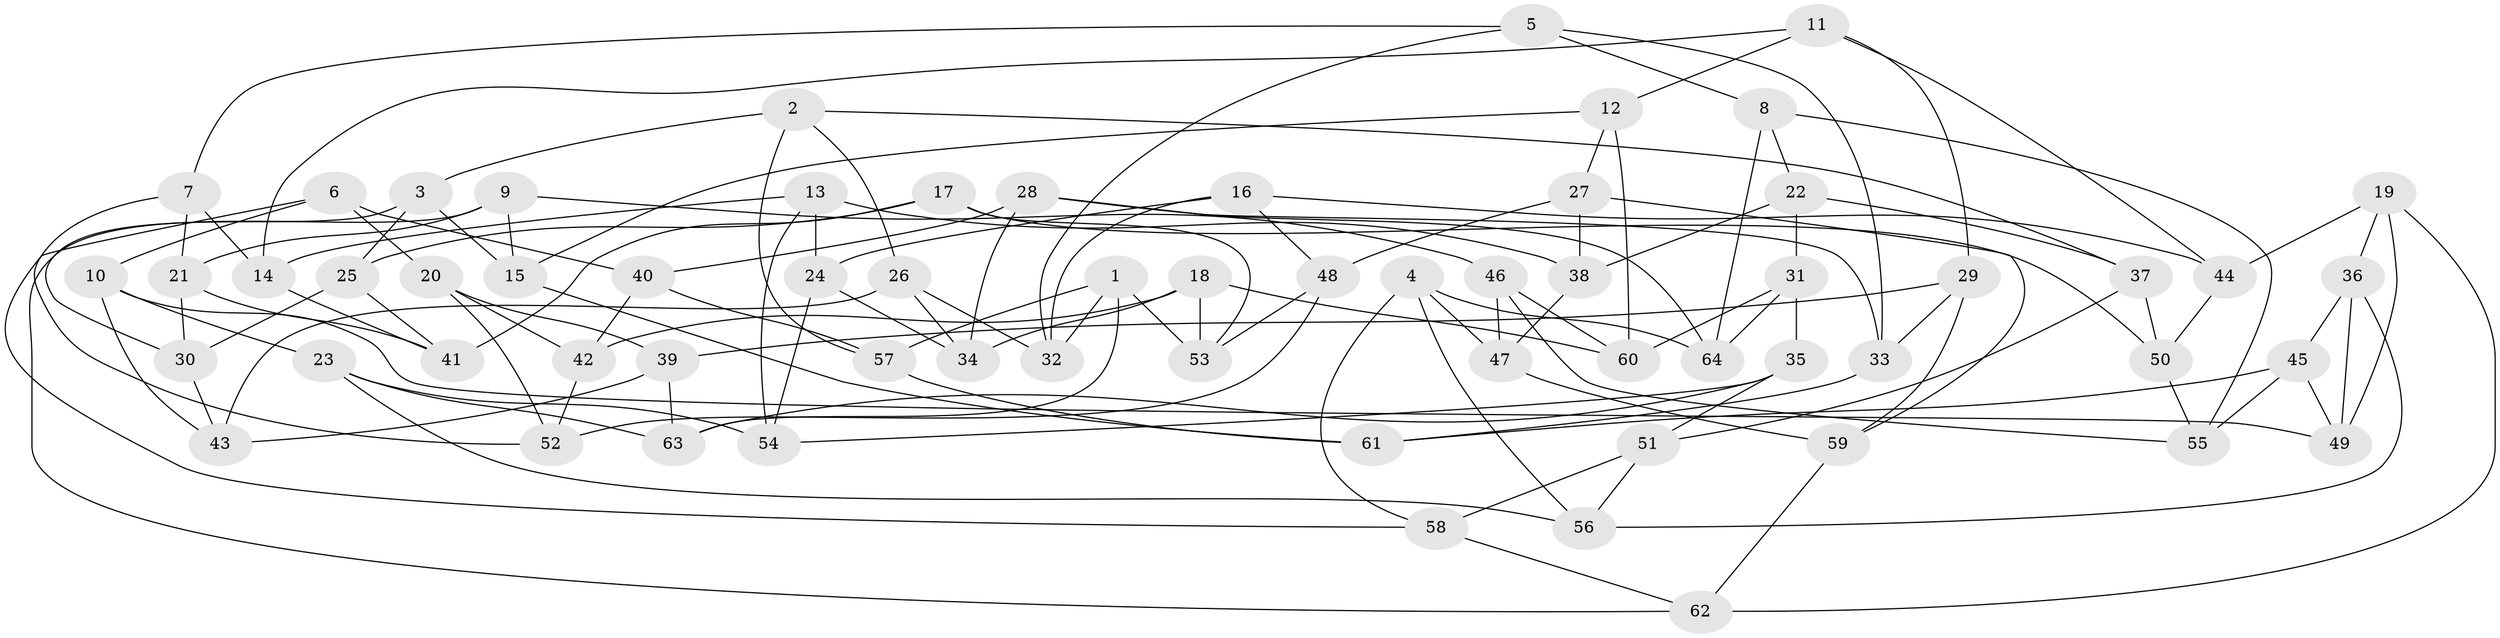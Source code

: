 // coarse degree distribution, {4: 0.36, 10: 0.08, 5: 0.12, 13: 0.04, 8: 0.08, 18: 0.04, 3: 0.24, 6: 0.04}
// Generated by graph-tools (version 1.1) at 2025/20/03/04/25 18:20:41]
// undirected, 64 vertices, 128 edges
graph export_dot {
graph [start="1"]
  node [color=gray90,style=filled];
  1;
  2;
  3;
  4;
  5;
  6;
  7;
  8;
  9;
  10;
  11;
  12;
  13;
  14;
  15;
  16;
  17;
  18;
  19;
  20;
  21;
  22;
  23;
  24;
  25;
  26;
  27;
  28;
  29;
  30;
  31;
  32;
  33;
  34;
  35;
  36;
  37;
  38;
  39;
  40;
  41;
  42;
  43;
  44;
  45;
  46;
  47;
  48;
  49;
  50;
  51;
  52;
  53;
  54;
  55;
  56;
  57;
  58;
  59;
  60;
  61;
  62;
  63;
  64;
  1 -- 53;
  1 -- 57;
  1 -- 63;
  1 -- 32;
  2 -- 37;
  2 -- 26;
  2 -- 3;
  2 -- 57;
  3 -- 15;
  3 -- 30;
  3 -- 25;
  4 -- 56;
  4 -- 64;
  4 -- 47;
  4 -- 58;
  5 -- 7;
  5 -- 33;
  5 -- 32;
  5 -- 8;
  6 -- 40;
  6 -- 20;
  6 -- 10;
  6 -- 58;
  7 -- 52;
  7 -- 21;
  7 -- 14;
  8 -- 55;
  8 -- 64;
  8 -- 22;
  9 -- 62;
  9 -- 21;
  9 -- 46;
  9 -- 15;
  10 -- 23;
  10 -- 43;
  10 -- 49;
  11 -- 29;
  11 -- 14;
  11 -- 44;
  11 -- 12;
  12 -- 60;
  12 -- 15;
  12 -- 27;
  13 -- 54;
  13 -- 24;
  13 -- 38;
  13 -- 14;
  14 -- 41;
  15 -- 61;
  16 -- 44;
  16 -- 48;
  16 -- 32;
  16 -- 24;
  17 -- 53;
  17 -- 41;
  17 -- 50;
  17 -- 25;
  18 -- 42;
  18 -- 53;
  18 -- 34;
  18 -- 60;
  19 -- 49;
  19 -- 36;
  19 -- 44;
  19 -- 62;
  20 -- 42;
  20 -- 52;
  20 -- 39;
  21 -- 41;
  21 -- 30;
  22 -- 38;
  22 -- 31;
  22 -- 37;
  23 -- 63;
  23 -- 56;
  23 -- 54;
  24 -- 54;
  24 -- 34;
  25 -- 30;
  25 -- 41;
  26 -- 34;
  26 -- 43;
  26 -- 32;
  27 -- 38;
  27 -- 59;
  27 -- 48;
  28 -- 40;
  28 -- 34;
  28 -- 64;
  28 -- 33;
  29 -- 59;
  29 -- 33;
  29 -- 39;
  30 -- 43;
  31 -- 64;
  31 -- 35;
  31 -- 60;
  33 -- 61;
  35 -- 63;
  35 -- 51;
  35 -- 54;
  36 -- 49;
  36 -- 45;
  36 -- 56;
  37 -- 51;
  37 -- 50;
  38 -- 47;
  39 -- 63;
  39 -- 43;
  40 -- 57;
  40 -- 42;
  42 -- 52;
  44 -- 50;
  45 -- 55;
  45 -- 61;
  45 -- 49;
  46 -- 47;
  46 -- 55;
  46 -- 60;
  47 -- 59;
  48 -- 52;
  48 -- 53;
  50 -- 55;
  51 -- 58;
  51 -- 56;
  57 -- 61;
  58 -- 62;
  59 -- 62;
}
